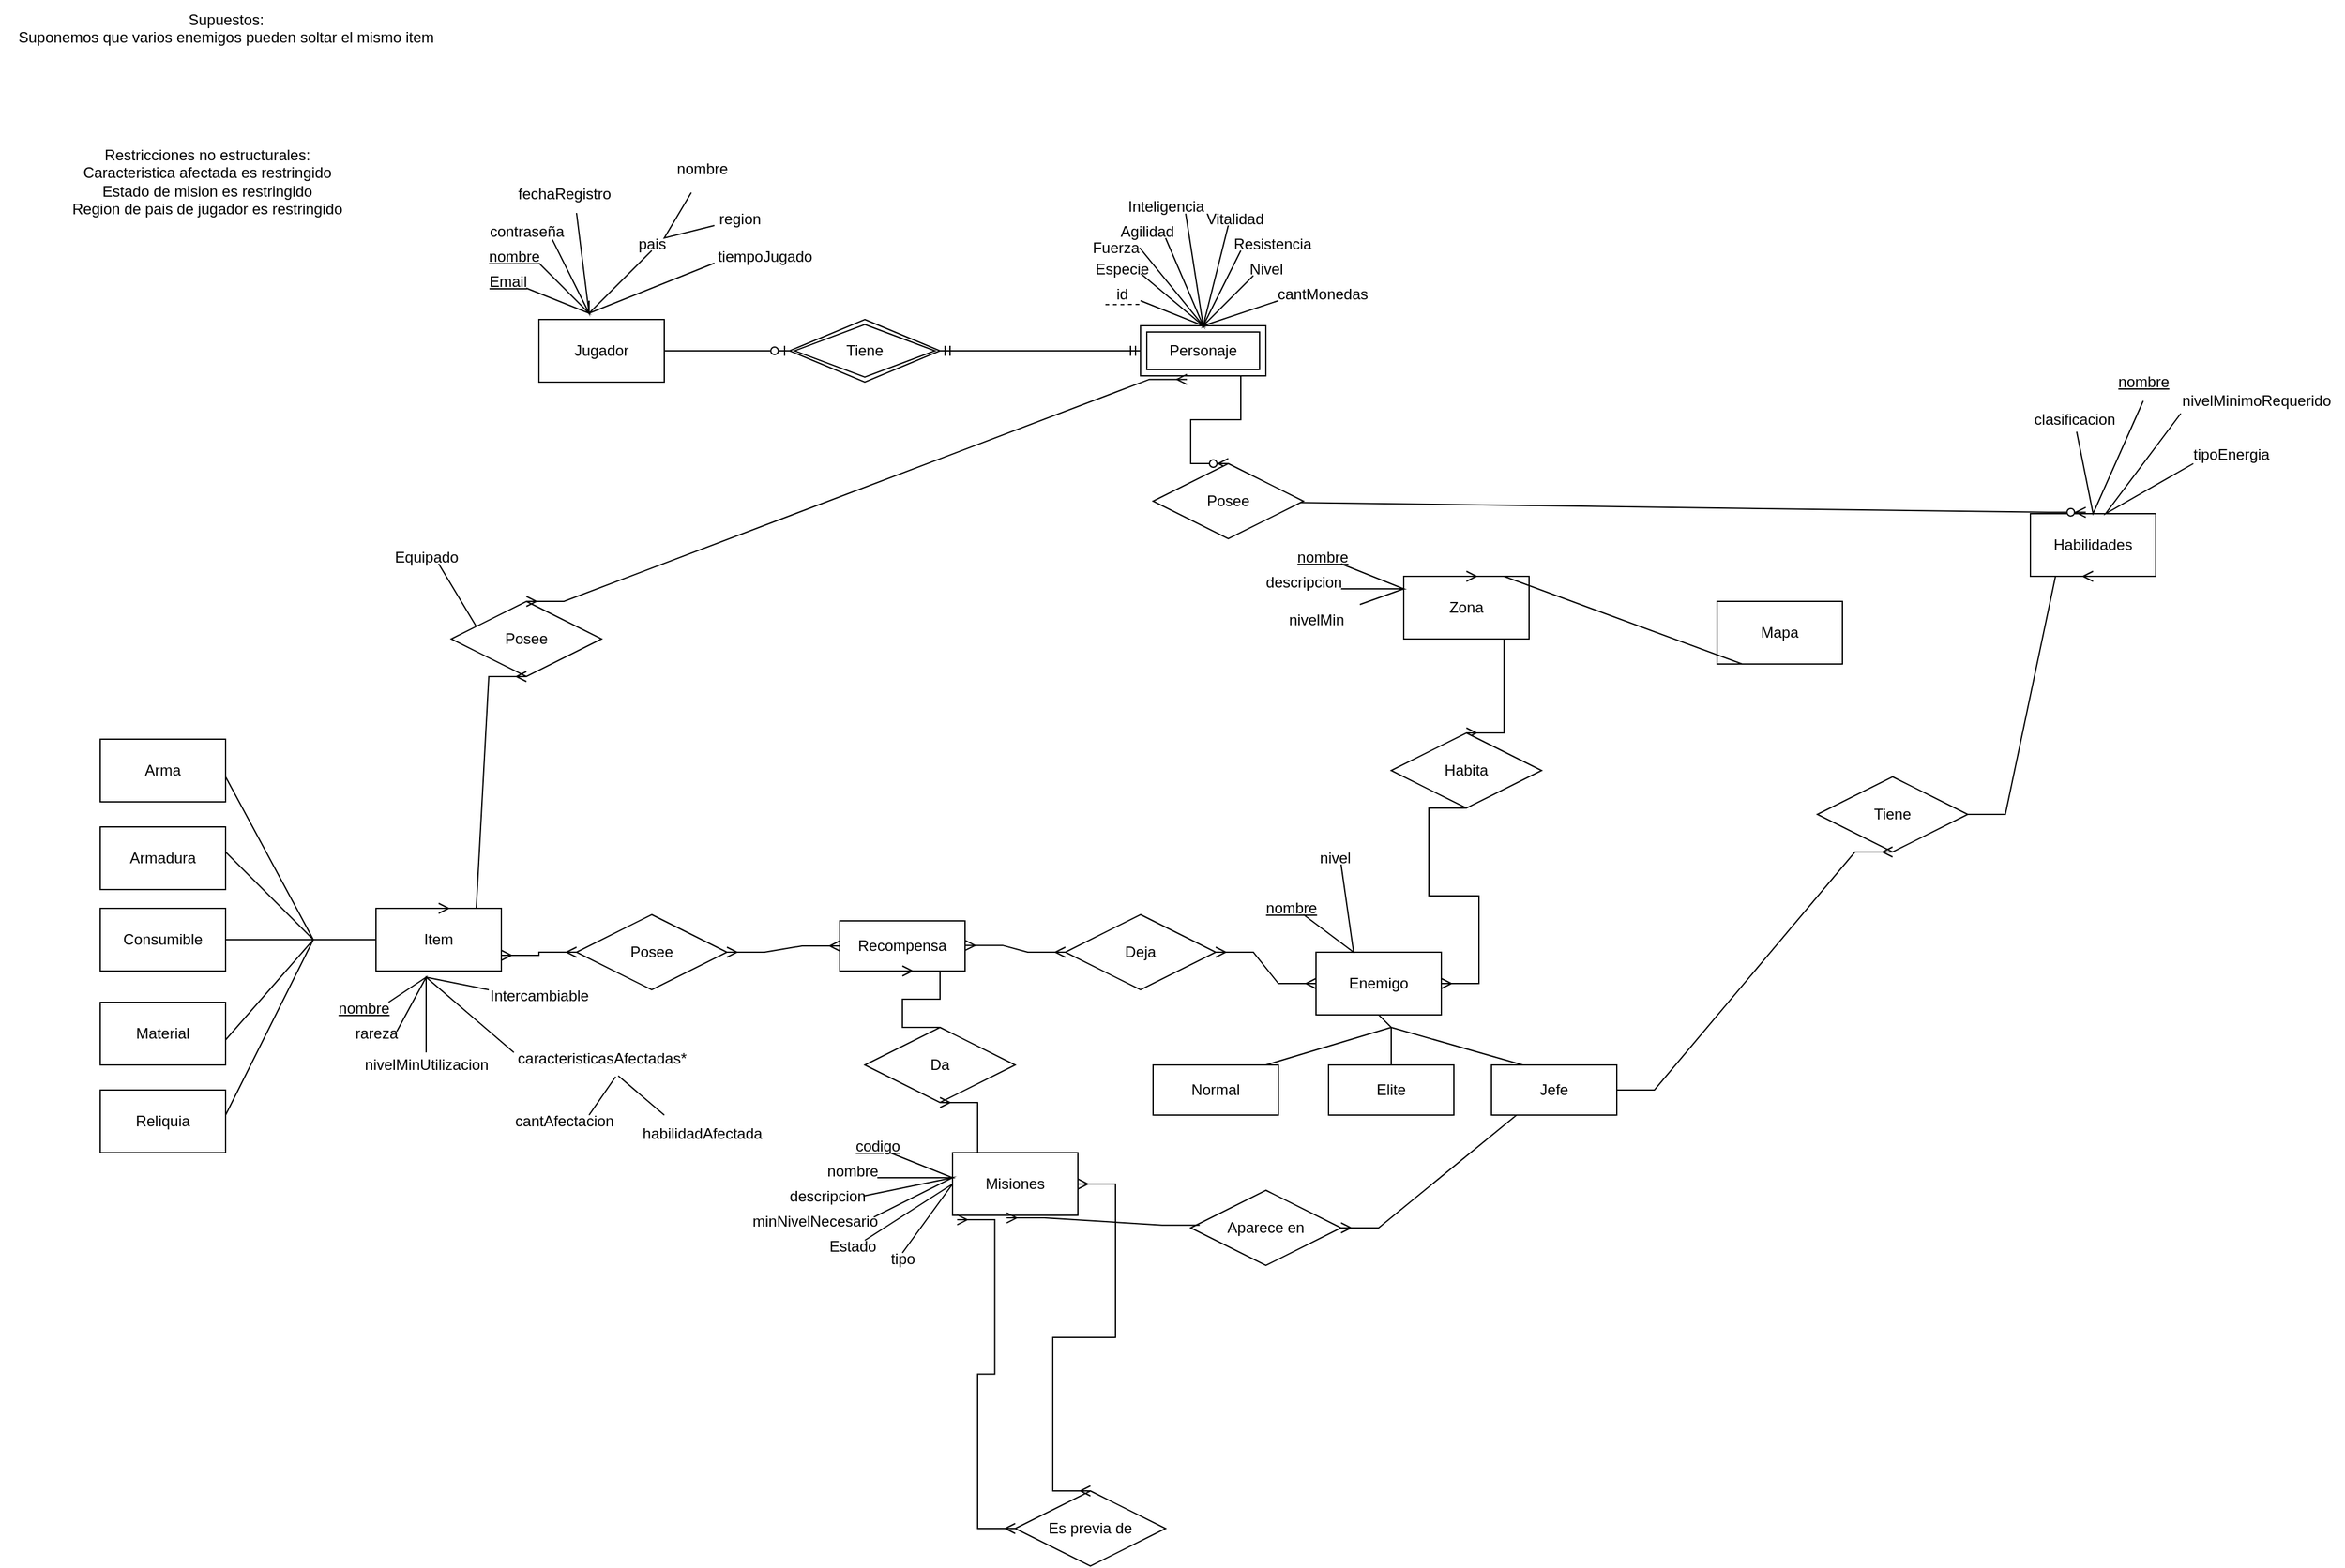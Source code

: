 <mxfile version="27.0.6">
  <diagram id="R2lEEEUBdFMjLlhIrx00" name="Page-1">
    <mxGraphModel dx="1892" dy="562" grid="1" gridSize="10" guides="1" tooltips="1" connect="1" arrows="1" fold="1" page="1" pageScale="1" pageWidth="850" pageHeight="1100" math="0" shadow="0" extFonts="Permanent Marker^https://fonts.googleapis.com/css?family=Permanent+Marker">
      <root>
        <mxCell id="0" />
        <mxCell id="1" parent="0" />
        <mxCell id="2ooHYgxjtdZlGW3W_7cF-103" value="Jugador" style="rounded=0;whiteSpace=wrap;html=1;" parent="1" vertex="1">
          <mxGeometry x="270" y="325" width="100" height="50" as="geometry" />
        </mxCell>
        <mxCell id="2ooHYgxjtdZlGW3W_7cF-105" value="Zona" style="rounded=0;whiteSpace=wrap;html=1;" parent="1" vertex="1">
          <mxGeometry x="960" y="530" width="100" height="50" as="geometry" />
        </mxCell>
        <mxCell id="2ooHYgxjtdZlGW3W_7cF-106" value="Mapa" style="rounded=0;whiteSpace=wrap;html=1;" parent="1" vertex="1">
          <mxGeometry x="1210" y="550" width="100" height="50" as="geometry" />
        </mxCell>
        <mxCell id="2ooHYgxjtdZlGW3W_7cF-107" value="Item" style="rounded=0;whiteSpace=wrap;html=1;" parent="1" vertex="1">
          <mxGeometry x="140" y="795" width="100" height="50" as="geometry" />
        </mxCell>
        <mxCell id="2ooHYgxjtdZlGW3W_7cF-110" value="Personaje" style="shape=ext;margin=3;double=1;whiteSpace=wrap;html=1;align=center;" parent="1" vertex="1">
          <mxGeometry x="750" y="330" width="100" height="40" as="geometry" />
        </mxCell>
        <mxCell id="2ooHYgxjtdZlGW3W_7cF-111" value="Tiene" style="shape=rhombus;double=1;perimeter=rhombusPerimeter;whiteSpace=wrap;html=1;align=center;" parent="1" vertex="1">
          <mxGeometry x="470" y="325" width="120" height="50" as="geometry" />
        </mxCell>
        <mxCell id="2ooHYgxjtdZlGW3W_7cF-115" value="" style="edgeStyle=entityRelationEdgeStyle;fontSize=12;html=1;endArrow=ERzeroToOne;endFill=1;rounded=0;exitX=1;exitY=0.5;exitDx=0;exitDy=0;entryX=0;entryY=0.5;entryDx=0;entryDy=0;" parent="1" source="2ooHYgxjtdZlGW3W_7cF-103" target="2ooHYgxjtdZlGW3W_7cF-111" edge="1">
          <mxGeometry width="100" height="100" relative="1" as="geometry">
            <mxPoint x="460" y="440" as="sourcePoint" />
            <mxPoint x="560" y="340" as="targetPoint" />
          </mxGeometry>
        </mxCell>
        <mxCell id="2ooHYgxjtdZlGW3W_7cF-120" value="" style="edgeStyle=entityRelationEdgeStyle;fontSize=12;html=1;endArrow=ERmandOne;startArrow=ERmandOne;rounded=0;entryX=0;entryY=0.5;entryDx=0;entryDy=0;exitX=1;exitY=0.5;exitDx=0;exitDy=0;" parent="1" source="2ooHYgxjtdZlGW3W_7cF-111" target="2ooHYgxjtdZlGW3W_7cF-110" edge="1">
          <mxGeometry width="100" height="100" relative="1" as="geometry">
            <mxPoint x="530" y="370" as="sourcePoint" />
            <mxPoint x="630" y="270" as="targetPoint" />
          </mxGeometry>
        </mxCell>
        <mxCell id="2ooHYgxjtdZlGW3W_7cF-121" value="Habilidades" style="rounded=0;whiteSpace=wrap;html=1;" parent="1" vertex="1">
          <mxGeometry x="1460" y="480" width="100" height="50" as="geometry" />
        </mxCell>
        <mxCell id="2ooHYgxjtdZlGW3W_7cF-123" value="" style="edgeStyle=entityRelationEdgeStyle;fontSize=12;html=1;endArrow=ERzeroToMany;endFill=1;rounded=0;entryX=0.5;entryY=0;entryDx=0;entryDy=0;exitX=0.5;exitY=1;exitDx=0;exitDy=0;" parent="1" source="2ooHYgxjtdZlGW3W_7cF-110" target="2ooHYgxjtdZlGW3W_7cF-157" edge="1">
          <mxGeometry width="100" height="100" relative="1" as="geometry">
            <mxPoint x="940" y="170" as="sourcePoint" />
            <mxPoint x="860" y="415" as="targetPoint" />
          </mxGeometry>
        </mxCell>
        <mxCell id="2ooHYgxjtdZlGW3W_7cF-124" value="Restricciones no estructurales:&lt;br&gt;&lt;div&gt;Caracteristica afectada es restringido&lt;br&gt;&lt;div&gt;Estado de mision es restringido&lt;/div&gt;&lt;/div&gt;&lt;div&gt;Region de pais de jugador es restringido&lt;/div&gt;" style="text;html=1;align=center;verticalAlign=middle;resizable=0;points=[];autosize=1;strokeColor=none;fillColor=none;" parent="1" vertex="1">
          <mxGeometry x="-115" y="180" width="240" height="70" as="geometry" />
        </mxCell>
        <mxCell id="2ooHYgxjtdZlGW3W_7cF-125" value="Enemigo" style="rounded=0;whiteSpace=wrap;html=1;" parent="1" vertex="1">
          <mxGeometry x="890" y="830" width="100" height="50" as="geometry" />
        </mxCell>
        <mxCell id="2ooHYgxjtdZlGW3W_7cF-127" value="Supuestos:&lt;br&gt;Suponemos que varios enemigos pueden soltar el mismo item&lt;div&gt;&lt;br&gt;&lt;/div&gt;" style="text;html=1;align=center;verticalAlign=middle;resizable=0;points=[];autosize=1;strokeColor=none;fillColor=none;" parent="1" vertex="1">
          <mxGeometry x="-160" y="70" width="360" height="60" as="geometry" />
        </mxCell>
        <mxCell id="2ooHYgxjtdZlGW3W_7cF-128" style="edgeStyle=orthogonalEdgeStyle;rounded=0;orthogonalLoop=1;jettySize=auto;html=1;exitX=0.5;exitY=1;exitDx=0;exitDy=0;" parent="1" source="2ooHYgxjtdZlGW3W_7cF-105" target="2ooHYgxjtdZlGW3W_7cF-105" edge="1">
          <mxGeometry relative="1" as="geometry" />
        </mxCell>
        <mxCell id="2ooHYgxjtdZlGW3W_7cF-129" value="" style="edgeStyle=entityRelationEdgeStyle;fontSize=12;html=1;endArrow=ERmany;rounded=0;exitX=0.5;exitY=1;exitDx=0;exitDy=0;entryX=0.5;entryY=0;entryDx=0;entryDy=0;" parent="1" source="2ooHYgxjtdZlGW3W_7cF-105" target="2ooHYgxjtdZlGW3W_7cF-146" edge="1">
          <mxGeometry width="100" height="100" relative="1" as="geometry">
            <mxPoint x="1270.0" y="620.0" as="sourcePoint" />
            <mxPoint x="1260.0" y="755" as="targetPoint" />
          </mxGeometry>
        </mxCell>
        <mxCell id="2ooHYgxjtdZlGW3W_7cF-130" value="" style="edgeStyle=entityRelationEdgeStyle;fontSize=12;html=1;endArrow=ERmany;rounded=0;entryX=0.5;entryY=0;entryDx=0;entryDy=0;exitX=0.5;exitY=1;exitDx=0;exitDy=0;" parent="1" source="2ooHYgxjtdZlGW3W_7cF-106" target="2ooHYgxjtdZlGW3W_7cF-105" edge="1">
          <mxGeometry width="100" height="100" relative="1" as="geometry">
            <mxPoint x="910" y="600" as="sourcePoint" />
            <mxPoint x="1010" y="500" as="targetPoint" />
          </mxGeometry>
        </mxCell>
        <mxCell id="2ooHYgxjtdZlGW3W_7cF-131" value="" style="endArrow=none;html=1;rounded=0;exitX=0.5;exitY=1;exitDx=0;exitDy=0;" parent="1" source="2ooHYgxjtdZlGW3W_7cF-125" edge="1">
          <mxGeometry relative="1" as="geometry">
            <mxPoint x="880" y="870" as="sourcePoint" />
            <mxPoint x="950" y="890" as="targetPoint" />
          </mxGeometry>
        </mxCell>
        <mxCell id="2ooHYgxjtdZlGW3W_7cF-132" value="" style="endArrow=none;html=1;rounded=0;" parent="1" edge="1">
          <mxGeometry relative="1" as="geometry">
            <mxPoint x="950" y="890" as="sourcePoint" />
            <mxPoint x="850" y="920" as="targetPoint" />
          </mxGeometry>
        </mxCell>
        <mxCell id="2ooHYgxjtdZlGW3W_7cF-133" value="" style="endArrow=none;html=1;rounded=0;" parent="1" edge="1">
          <mxGeometry relative="1" as="geometry">
            <mxPoint x="950" y="890" as="sourcePoint" />
            <mxPoint x="950" y="920" as="targetPoint" />
          </mxGeometry>
        </mxCell>
        <mxCell id="2ooHYgxjtdZlGW3W_7cF-134" value="" style="endArrow=none;html=1;rounded=0;entryX=0.25;entryY=0;entryDx=0;entryDy=0;" parent="1" target="2ooHYgxjtdZlGW3W_7cF-137" edge="1">
          <mxGeometry relative="1" as="geometry">
            <mxPoint x="950" y="890" as="sourcePoint" />
            <mxPoint x="1030" y="920" as="targetPoint" />
          </mxGeometry>
        </mxCell>
        <mxCell id="2ooHYgxjtdZlGW3W_7cF-135" value="Normal" style="whiteSpace=wrap;html=1;align=center;" parent="1" vertex="1">
          <mxGeometry x="760" y="920" width="100" height="40" as="geometry" />
        </mxCell>
        <mxCell id="2ooHYgxjtdZlGW3W_7cF-136" value="Elite" style="whiteSpace=wrap;html=1;align=center;" parent="1" vertex="1">
          <mxGeometry x="900" y="920" width="100" height="40" as="geometry" />
        </mxCell>
        <mxCell id="2ooHYgxjtdZlGW3W_7cF-137" value="Jefe" style="whiteSpace=wrap;html=1;align=center;" parent="1" vertex="1">
          <mxGeometry x="1030" y="920" width="100" height="40" as="geometry" />
        </mxCell>
        <mxCell id="2ooHYgxjtdZlGW3W_7cF-138" value="Misiones" style="rounded=0;whiteSpace=wrap;html=1;" parent="1" vertex="1">
          <mxGeometry x="600" y="990" width="100" height="50" as="geometry" />
        </mxCell>
        <mxCell id="2ooHYgxjtdZlGW3W_7cF-139" value="" style="edgeStyle=entityRelationEdgeStyle;fontSize=12;html=1;endArrow=ERmany;rounded=0;exitX=0.5;exitY=1;exitDx=0;exitDy=0;entryX=1;entryY=0.5;entryDx=0;entryDy=0;" parent="1" source="2ooHYgxjtdZlGW3W_7cF-137" target="2ooHYgxjtdZlGW3W_7cF-144" edge="1">
          <mxGeometry width="100" height="100" relative="1" as="geometry">
            <mxPoint x="1310" y="950" as="sourcePoint" />
            <mxPoint x="1150" y="1070" as="targetPoint" />
          </mxGeometry>
        </mxCell>
        <mxCell id="2ooHYgxjtdZlGW3W_7cF-141" value="" style="edgeStyle=entityRelationEdgeStyle;fontSize=12;html=1;endArrow=ERzeroToMany;endFill=1;rounded=0;entryX=0.442;entryY=-0.022;entryDx=0;entryDy=0;entryPerimeter=0;exitX=0;exitY=0.5;exitDx=0;exitDy=0;" parent="1" source="2ooHYgxjtdZlGW3W_7cF-157" target="2ooHYgxjtdZlGW3W_7cF-121" edge="1">
          <mxGeometry width="100" height="100" relative="1" as="geometry">
            <mxPoint x="650" y="560" as="sourcePoint" />
            <mxPoint x="950" y="465" as="targetPoint" />
          </mxGeometry>
        </mxCell>
        <mxCell id="2ooHYgxjtdZlGW3W_7cF-142" value="Deja" style="shape=rhombus;perimeter=rhombusPerimeter;whiteSpace=wrap;html=1;align=center;" parent="1" vertex="1">
          <mxGeometry x="690" y="800" width="120" height="60" as="geometry" />
        </mxCell>
        <mxCell id="2ooHYgxjtdZlGW3W_7cF-143" value="" style="edgeStyle=entityRelationEdgeStyle;fontSize=12;html=1;endArrow=ERmany;startArrow=ERmany;rounded=0;exitX=1;exitY=0.5;exitDx=0;exitDy=0;entryX=0;entryY=0.5;entryDx=0;entryDy=0;" parent="1" source="2ooHYgxjtdZlGW3W_7cF-142" target="2ooHYgxjtdZlGW3W_7cF-125" edge="1">
          <mxGeometry width="100" height="100" relative="1" as="geometry">
            <mxPoint x="840" y="855" as="sourcePoint" />
            <mxPoint x="900" y="825" as="targetPoint" />
            <Array as="points">
              <mxPoint x="970" y="905" />
              <mxPoint x="940" y="835" />
            </Array>
          </mxGeometry>
        </mxCell>
        <mxCell id="2ooHYgxjtdZlGW3W_7cF-144" value="Aparece en" style="shape=rhombus;perimeter=rhombusPerimeter;whiteSpace=wrap;html=1;align=center;" parent="1" vertex="1">
          <mxGeometry x="790" y="1020" width="120" height="60" as="geometry" />
        </mxCell>
        <mxCell id="2ooHYgxjtdZlGW3W_7cF-145" value="" style="edgeStyle=entityRelationEdgeStyle;fontSize=12;html=1;endArrow=ERmany;rounded=0;exitX=0.06;exitY=0.464;exitDx=0;exitDy=0;entryX=0.432;entryY=1.041;entryDx=0;entryDy=0;exitPerimeter=0;entryPerimeter=0;" parent="1" source="2ooHYgxjtdZlGW3W_7cF-144" target="2ooHYgxjtdZlGW3W_7cF-138" edge="1">
          <mxGeometry width="100" height="100" relative="1" as="geometry">
            <mxPoint x="1080" y="1060" as="sourcePoint" />
            <mxPoint x="640" y="1060" as="targetPoint" />
            <Array as="points">
              <mxPoint x="980" y="1040" />
            </Array>
          </mxGeometry>
        </mxCell>
        <mxCell id="2ooHYgxjtdZlGW3W_7cF-146" value="Habita" style="shape=rhombus;perimeter=rhombusPerimeter;whiteSpace=wrap;html=1;align=center;" parent="1" vertex="1">
          <mxGeometry x="950" y="655" width="120" height="60" as="geometry" />
        </mxCell>
        <mxCell id="2ooHYgxjtdZlGW3W_7cF-147" value="" style="edgeStyle=entityRelationEdgeStyle;fontSize=12;html=1;endArrow=ERmany;rounded=0;exitX=0.5;exitY=1;exitDx=0;exitDy=0;entryX=1;entryY=0.5;entryDx=0;entryDy=0;" parent="1" source="2ooHYgxjtdZlGW3W_7cF-146" target="2ooHYgxjtdZlGW3W_7cF-125" edge="1">
          <mxGeometry width="100" height="100" relative="1" as="geometry">
            <mxPoint x="1030" y="710" as="sourcePoint" />
            <mxPoint x="1040" y="740" as="targetPoint" />
          </mxGeometry>
        </mxCell>
        <mxCell id="2ooHYgxjtdZlGW3W_7cF-148" value="Recompensa" style="whiteSpace=wrap;html=1;align=center;" parent="1" vertex="1">
          <mxGeometry x="510" y="805" width="100" height="40" as="geometry" />
        </mxCell>
        <mxCell id="2ooHYgxjtdZlGW3W_7cF-150" value="" style="edgeStyle=entityRelationEdgeStyle;fontSize=12;html=1;endArrow=ERmany;startArrow=ERmany;rounded=0;exitX=1;exitY=0.5;exitDx=0;exitDy=0;entryX=0;entryY=0.5;entryDx=0;entryDy=0;" parent="1" target="2ooHYgxjtdZlGW3W_7cF-142" edge="1">
          <mxGeometry width="100" height="100" relative="1" as="geometry">
            <mxPoint x="610" y="824.57" as="sourcePoint" />
            <mxPoint x="650" y="824.57" as="targetPoint" />
            <Array as="points">
              <mxPoint x="720" y="904.57" />
              <mxPoint x="690" y="834.57" />
              <mxPoint x="390" y="834.57" />
            </Array>
          </mxGeometry>
        </mxCell>
        <mxCell id="2ooHYgxjtdZlGW3W_7cF-151" value="" style="edgeStyle=entityRelationEdgeStyle;fontSize=12;html=1;endArrow=ERmany;startArrow=ERmany;rounded=0;exitX=1;exitY=0.75;exitDx=0;exitDy=0;entryX=0;entryY=0.5;entryDx=0;entryDy=0;" parent="1" source="2ooHYgxjtdZlGW3W_7cF-107" target="2ooHYgxjtdZlGW3W_7cF-152" edge="1">
          <mxGeometry width="100" height="100" relative="1" as="geometry">
            <mxPoint x="170.0" y="890" as="sourcePoint" />
            <mxPoint x="390" y="895" as="targetPoint" />
            <Array as="points">
              <mxPoint x="440" y="1040" />
              <mxPoint x="410" y="970" />
              <mxPoint x="110" y="970" />
            </Array>
          </mxGeometry>
        </mxCell>
        <mxCell id="2ooHYgxjtdZlGW3W_7cF-152" value="Posee" style="shape=rhombus;perimeter=rhombusPerimeter;whiteSpace=wrap;html=1;align=center;" parent="1" vertex="1">
          <mxGeometry x="300" y="800" width="120" height="60" as="geometry" />
        </mxCell>
        <mxCell id="2ooHYgxjtdZlGW3W_7cF-153" value="" style="edgeStyle=entityRelationEdgeStyle;fontSize=12;html=1;endArrow=ERmany;startArrow=ERmany;rounded=0;exitX=1;exitY=0.5;exitDx=0;exitDy=0;entryX=0;entryY=0.5;entryDx=0;entryDy=0;" parent="1" source="2ooHYgxjtdZlGW3W_7cF-152" target="2ooHYgxjtdZlGW3W_7cF-148" edge="1">
          <mxGeometry width="100" height="100" relative="1" as="geometry">
            <mxPoint x="440" y="843" as="sourcePoint" />
            <mxPoint x="500" y="840" as="targetPoint" />
            <Array as="points">
              <mxPoint x="640" y="1050" />
              <mxPoint x="610" y="980" />
              <mxPoint x="310" y="980" />
            </Array>
          </mxGeometry>
        </mxCell>
        <mxCell id="2ooHYgxjtdZlGW3W_7cF-154" value="Da" style="shape=rhombus;perimeter=rhombusPerimeter;whiteSpace=wrap;html=1;align=center;" parent="1" vertex="1">
          <mxGeometry x="530" y="890" width="120" height="60" as="geometry" />
        </mxCell>
        <mxCell id="2ooHYgxjtdZlGW3W_7cF-155" value="" style="edgeStyle=entityRelationEdgeStyle;fontSize=12;html=1;endArrow=ERmany;rounded=0;exitX=0.5;exitY=0;exitDx=0;exitDy=0;entryX=0.5;entryY=1;entryDx=0;entryDy=0;" parent="1" source="2ooHYgxjtdZlGW3W_7cF-154" target="2ooHYgxjtdZlGW3W_7cF-148" edge="1">
          <mxGeometry width="100" height="100" relative="1" as="geometry">
            <mxPoint x="444" y="976" as="sourcePoint" />
            <mxPoint x="290" y="970" as="targetPoint" />
            <Array as="points">
              <mxPoint x="627" y="968" />
            </Array>
          </mxGeometry>
        </mxCell>
        <mxCell id="2ooHYgxjtdZlGW3W_7cF-156" value="" style="edgeStyle=entityRelationEdgeStyle;fontSize=12;html=1;endArrow=ERmany;rounded=0;exitX=0.5;exitY=0;exitDx=0;exitDy=0;entryX=0.5;entryY=1;entryDx=0;entryDy=0;" parent="1" source="2ooHYgxjtdZlGW3W_7cF-138" target="2ooHYgxjtdZlGW3W_7cF-154" edge="1">
          <mxGeometry width="100" height="100" relative="1" as="geometry">
            <mxPoint x="650" y="905" as="sourcePoint" />
            <mxPoint x="620" y="860" as="targetPoint" />
            <Array as="points">
              <mxPoint x="687" y="983" />
            </Array>
          </mxGeometry>
        </mxCell>
        <mxCell id="2ooHYgxjtdZlGW3W_7cF-157" value="Posee" style="shape=rhombus;perimeter=rhombusPerimeter;whiteSpace=wrap;html=1;align=center;" parent="1" vertex="1">
          <mxGeometry x="760" y="440" width="120" height="60" as="geometry" />
        </mxCell>
        <mxCell id="2ooHYgxjtdZlGW3W_7cF-158" value="Tiene" style="shape=rhombus;perimeter=rhombusPerimeter;whiteSpace=wrap;html=1;align=center;" parent="1" vertex="1">
          <mxGeometry x="1290" y="690" width="120" height="60" as="geometry" />
        </mxCell>
        <mxCell id="2ooHYgxjtdZlGW3W_7cF-160" value="" style="edgeStyle=entityRelationEdgeStyle;fontSize=12;html=1;endArrow=ERmany;rounded=0;exitX=1;exitY=0.5;exitDx=0;exitDy=0;entryX=0.5;entryY=1;entryDx=0;entryDy=0;" parent="1" source="2ooHYgxjtdZlGW3W_7cF-137" target="2ooHYgxjtdZlGW3W_7cF-158" edge="1">
          <mxGeometry width="100" height="100" relative="1" as="geometry">
            <mxPoint x="1000" y="750" as="sourcePoint" />
            <mxPoint x="1100" y="650" as="targetPoint" />
          </mxGeometry>
        </mxCell>
        <mxCell id="2ooHYgxjtdZlGW3W_7cF-161" value="" style="edgeStyle=entityRelationEdgeStyle;fontSize=12;html=1;endArrow=ERmany;rounded=0;exitX=1;exitY=0.5;exitDx=0;exitDy=0;entryX=0.5;entryY=1;entryDx=0;entryDy=0;" parent="1" source="2ooHYgxjtdZlGW3W_7cF-158" target="2ooHYgxjtdZlGW3W_7cF-121" edge="1">
          <mxGeometry width="100" height="100" relative="1" as="geometry">
            <mxPoint x="1340" y="1010" as="sourcePoint" />
            <mxPoint x="1560" y="820" as="targetPoint" />
          </mxGeometry>
        </mxCell>
        <mxCell id="2ooHYgxjtdZlGW3W_7cF-162" value="Posee" style="shape=rhombus;perimeter=rhombusPerimeter;whiteSpace=wrap;html=1;align=center;" parent="1" vertex="1">
          <mxGeometry x="200" y="550" width="120" height="60" as="geometry" />
        </mxCell>
        <mxCell id="2ooHYgxjtdZlGW3W_7cF-163" value="" style="edgeStyle=entityRelationEdgeStyle;fontSize=12;html=1;endArrow=ERmany;startArrow=ERmany;rounded=0;exitX=0.5;exitY=0;exitDx=0;exitDy=0;entryX=0.5;entryY=1;entryDx=0;entryDy=0;" parent="1" source="2ooHYgxjtdZlGW3W_7cF-107" target="2ooHYgxjtdZlGW3W_7cF-162" edge="1">
          <mxGeometry width="100" height="100" relative="1" as="geometry">
            <mxPoint x="480" y="803" as="sourcePoint" />
            <mxPoint x="540" y="800" as="targetPoint" />
            <Array as="points">
              <mxPoint x="680" y="1010" />
              <mxPoint x="650" y="940" />
              <mxPoint x="350" y="940" />
            </Array>
          </mxGeometry>
        </mxCell>
        <mxCell id="2ooHYgxjtdZlGW3W_7cF-164" value="" style="edgeStyle=entityRelationEdgeStyle;fontSize=12;html=1;endArrow=ERmany;startArrow=ERmany;rounded=0;exitX=0.5;exitY=0;exitDx=0;exitDy=0;entryX=0.37;entryY=1.071;entryDx=0;entryDy=0;entryPerimeter=0;" parent="1" source="2ooHYgxjtdZlGW3W_7cF-162" target="2ooHYgxjtdZlGW3W_7cF-110" edge="1">
          <mxGeometry width="100" height="100" relative="1" as="geometry">
            <mxPoint x="350" y="557.5" as="sourcePoint" />
            <mxPoint x="410" y="382.5" as="targetPoint" />
            <Array as="points">
              <mxPoint x="940" y="952.5" />
              <mxPoint x="910" y="882.5" />
              <mxPoint x="610" y="882.5" />
            </Array>
          </mxGeometry>
        </mxCell>
        <mxCell id="2ooHYgxjtdZlGW3W_7cF-165" value="" style="endArrow=none;html=1;rounded=0;entryX=0;entryY=0.5;entryDx=0;entryDy=0;" parent="1" target="2ooHYgxjtdZlGW3W_7cF-107" edge="1">
          <mxGeometry relative="1" as="geometry">
            <mxPoint x="20" y="820" as="sourcePoint" />
            <mxPoint x="230" y="830" as="targetPoint" />
          </mxGeometry>
        </mxCell>
        <mxCell id="2ooHYgxjtdZlGW3W_7cF-166" value="" style="endArrow=none;html=1;rounded=0;" parent="1" edge="1">
          <mxGeometry relative="1" as="geometry">
            <mxPoint x="20" y="900" as="sourcePoint" />
            <mxPoint x="90" y="820" as="targetPoint" />
          </mxGeometry>
        </mxCell>
        <mxCell id="2ooHYgxjtdZlGW3W_7cF-167" value="" style="endArrow=none;html=1;rounded=0;" parent="1" edge="1">
          <mxGeometry relative="1" as="geometry">
            <mxPoint x="20" y="750" as="sourcePoint" />
            <mxPoint x="90" y="820" as="targetPoint" />
          </mxGeometry>
        </mxCell>
        <mxCell id="2ooHYgxjtdZlGW3W_7cF-168" value="" style="endArrow=none;html=1;rounded=0;" parent="1" edge="1">
          <mxGeometry relative="1" as="geometry">
            <mxPoint x="20" y="960" as="sourcePoint" />
            <mxPoint x="90" y="820" as="targetPoint" />
          </mxGeometry>
        </mxCell>
        <mxCell id="2ooHYgxjtdZlGW3W_7cF-169" value="" style="endArrow=none;html=1;rounded=0;" parent="1" edge="1">
          <mxGeometry relative="1" as="geometry">
            <mxPoint x="20" y="690" as="sourcePoint" />
            <mxPoint x="90" y="820" as="targetPoint" />
          </mxGeometry>
        </mxCell>
        <mxCell id="2ooHYgxjtdZlGW3W_7cF-170" value="Arma" style="rounded=0;whiteSpace=wrap;html=1;" parent="1" vertex="1">
          <mxGeometry x="-80" y="660" width="100" height="50" as="geometry" />
        </mxCell>
        <mxCell id="2ooHYgxjtdZlGW3W_7cF-171" value="Armadura" style="rounded=0;whiteSpace=wrap;html=1;" parent="1" vertex="1">
          <mxGeometry x="-80" y="730" width="100" height="50" as="geometry" />
        </mxCell>
        <mxCell id="2ooHYgxjtdZlGW3W_7cF-172" value="Consumible" style="rounded=0;whiteSpace=wrap;html=1;" parent="1" vertex="1">
          <mxGeometry x="-80" y="795" width="100" height="50" as="geometry" />
        </mxCell>
        <mxCell id="2ooHYgxjtdZlGW3W_7cF-173" value="Material" style="rounded=0;whiteSpace=wrap;html=1;" parent="1" vertex="1">
          <mxGeometry x="-80" y="870" width="100" height="50" as="geometry" />
        </mxCell>
        <mxCell id="2ooHYgxjtdZlGW3W_7cF-174" value="Reliquia" style="rounded=0;whiteSpace=wrap;html=1;" parent="1" vertex="1">
          <mxGeometry x="-80" y="940" width="100" height="50" as="geometry" />
        </mxCell>
        <mxCell id="t3aydmMXnxbB5Xs3FQ0S-1" value="" style="endArrow=none;html=1;rounded=0;entryX=1;entryY=0;entryDx=0;entryDy=0;entryPerimeter=0;" parent="1" target="t3aydmMXnxbB5Xs3FQ0S-2" edge="1">
          <mxGeometry width="50" height="50" relative="1" as="geometry">
            <mxPoint x="260" y="300" as="sourcePoint" />
            <mxPoint x="320" y="260" as="targetPoint" />
            <Array as="points">
              <mxPoint x="310" y="320" />
            </Array>
          </mxGeometry>
        </mxCell>
        <mxCell id="t3aydmMXnxbB5Xs3FQ0S-2" value="&lt;u&gt;Email&lt;/u&gt;" style="text;html=1;align=center;verticalAlign=middle;resizable=0;points=[];autosize=1;strokeColor=none;fillColor=none;" parent="1" vertex="1">
          <mxGeometry x="220" y="280" width="50" height="30" as="geometry" />
        </mxCell>
        <mxCell id="t3aydmMXnxbB5Xs3FQ0S-3" value="&lt;u&gt;nombre&lt;/u&gt;" style="text;html=1;align=center;verticalAlign=middle;resizable=0;points=[];autosize=1;strokeColor=none;fillColor=none;" parent="1" vertex="1">
          <mxGeometry x="220" y="260" width="60" height="30" as="geometry" />
        </mxCell>
        <mxCell id="t3aydmMXnxbB5Xs3FQ0S-4" value="contraseña" style="text;html=1;align=center;verticalAlign=middle;resizable=0;points=[];autosize=1;strokeColor=none;fillColor=none;" parent="1" vertex="1">
          <mxGeometry x="220" y="240" width="80" height="30" as="geometry" />
        </mxCell>
        <mxCell id="t3aydmMXnxbB5Xs3FQ0S-5" value="" style="endArrow=none;html=1;rounded=0;entryX=1.011;entryY=0.039;entryDx=0;entryDy=0;entryPerimeter=0;" parent="1" target="t3aydmMXnxbB5Xs3FQ0S-3" edge="1">
          <mxGeometry width="50" height="50" relative="1" as="geometry">
            <mxPoint x="300" y="240" as="sourcePoint" />
            <mxPoint x="510" y="340" as="targetPoint" />
            <Array as="points">
              <mxPoint x="310" y="320" />
            </Array>
          </mxGeometry>
        </mxCell>
        <mxCell id="t3aydmMXnxbB5Xs3FQ0S-6" value="fechaRegistro" style="text;html=1;align=center;verticalAlign=middle;resizable=0;points=[];autosize=1;strokeColor=none;fillColor=none;" parent="1" vertex="1">
          <mxGeometry x="240" y="210" width="100" height="30" as="geometry" />
        </mxCell>
        <mxCell id="t3aydmMXnxbB5Xs3FQ0S-9" value="" style="endArrow=none;html=1;rounded=0;entryX=1.011;entryY=-0.05;entryDx=0;entryDy=0;entryPerimeter=0;" parent="1" target="t3aydmMXnxbB5Xs3FQ0S-10" edge="1">
          <mxGeometry width="50" height="50" relative="1" as="geometry">
            <mxPoint x="750" y="310" as="sourcePoint" />
            <mxPoint x="820" y="300" as="targetPoint" />
            <Array as="points">
              <mxPoint x="800" y="330" />
            </Array>
          </mxGeometry>
        </mxCell>
        <mxCell id="t3aydmMXnxbB5Xs3FQ0S-10" value="id" style="text;html=1;align=center;verticalAlign=middle;resizable=0;points=[];autosize=1;strokeColor=none;fillColor=none;" parent="1" vertex="1">
          <mxGeometry x="720" y="290" width="30" height="30" as="geometry" />
        </mxCell>
        <mxCell id="t3aydmMXnxbB5Xs3FQ0S-11" value="Especie" style="text;html=1;align=center;verticalAlign=middle;resizable=0;points=[];autosize=1;strokeColor=none;fillColor=none;" parent="1" vertex="1">
          <mxGeometry x="700" y="270" width="70" height="30" as="geometry" />
        </mxCell>
        <mxCell id="t3aydmMXnxbB5Xs3FQ0S-12" value="" style="endArrow=none;html=1;rounded=0;exitX=0.705;exitY=-0.072;exitDx=0;exitDy=0;exitPerimeter=0;" parent="1" source="t3aydmMXnxbB5Xs3FQ0S-11" edge="1">
          <mxGeometry width="50" height="50" relative="1" as="geometry">
            <mxPoint x="760" y="260" as="sourcePoint" />
            <mxPoint x="770" y="260" as="targetPoint" />
            <Array as="points">
              <mxPoint x="800" y="330" />
            </Array>
          </mxGeometry>
        </mxCell>
        <mxCell id="t3aydmMXnxbB5Xs3FQ0S-13" value="Fuerza&lt;div&gt;&lt;br&gt;&lt;/div&gt;" style="text;html=1;align=center;verticalAlign=middle;resizable=0;points=[];autosize=1;strokeColor=none;fillColor=none;" parent="1" vertex="1">
          <mxGeometry x="700" y="255" width="60" height="40" as="geometry" />
        </mxCell>
        <mxCell id="t3aydmMXnxbB5Xs3FQ0S-14" value="Agilidad" style="text;html=1;align=center;verticalAlign=middle;resizable=0;points=[];autosize=1;strokeColor=none;fillColor=none;" parent="1" vertex="1">
          <mxGeometry x="720" y="240" width="70" height="30" as="geometry" />
        </mxCell>
        <mxCell id="t3aydmMXnxbB5Xs3FQ0S-15" value="" style="endArrow=none;html=1;rounded=0;entryX=0.943;entryY=0.017;entryDx=0;entryDy=0;entryPerimeter=0;" parent="1" target="t3aydmMXnxbB5Xs3FQ0S-14" edge="1">
          <mxGeometry width="50" height="50" relative="1" as="geometry">
            <mxPoint x="820" y="250" as="sourcePoint" />
            <mxPoint x="910" y="380" as="targetPoint" />
            <Array as="points">
              <mxPoint x="800" y="330" />
            </Array>
          </mxGeometry>
        </mxCell>
        <mxCell id="t3aydmMXnxbB5Xs3FQ0S-16" value="Inteligencia" style="text;html=1;align=center;verticalAlign=middle;resizable=0;points=[];autosize=1;strokeColor=none;fillColor=none;" parent="1" vertex="1">
          <mxGeometry x="730" y="220" width="80" height="30" as="geometry" />
        </mxCell>
        <mxCell id="t3aydmMXnxbB5Xs3FQ0S-17" value="Vitalidad" style="text;html=1;align=center;verticalAlign=middle;resizable=0;points=[];autosize=1;strokeColor=none;fillColor=none;" parent="1" vertex="1">
          <mxGeometry x="790" y="230" width="70" height="30" as="geometry" />
        </mxCell>
        <mxCell id="t3aydmMXnxbB5Xs3FQ0S-18" value="Resistencia" style="text;html=1;align=center;verticalAlign=middle;resizable=0;points=[];autosize=1;strokeColor=none;fillColor=none;" parent="1" vertex="1">
          <mxGeometry x="810" y="250" width="90" height="30" as="geometry" />
        </mxCell>
        <mxCell id="t3aydmMXnxbB5Xs3FQ0S-19" value="" style="endArrow=none;html=1;rounded=0;" parent="1" edge="1">
          <mxGeometry width="50" height="50" relative="1" as="geometry">
            <mxPoint x="840" y="290" as="sourcePoint" />
            <mxPoint x="830" y="270" as="targetPoint" />
            <Array as="points">
              <mxPoint x="800" y="330" />
            </Array>
          </mxGeometry>
        </mxCell>
        <mxCell id="t3aydmMXnxbB5Xs3FQ0S-20" value="Nivel" style="text;html=1;align=center;verticalAlign=middle;resizable=0;points=[];autosize=1;strokeColor=none;fillColor=none;" parent="1" vertex="1">
          <mxGeometry x="825" y="270" width="50" height="30" as="geometry" />
        </mxCell>
        <mxCell id="t3aydmMXnxbB5Xs3FQ0S-22" value="tiempoJugado" style="text;html=1;align=center;verticalAlign=middle;resizable=0;points=[];autosize=1;strokeColor=none;fillColor=none;" parent="1" vertex="1">
          <mxGeometry x="400" y="260" width="100" height="30" as="geometry" />
        </mxCell>
        <mxCell id="t3aydmMXnxbB5Xs3FQ0S-25" value="clasificacion" style="text;html=1;align=center;verticalAlign=middle;resizable=0;points=[];autosize=1;strokeColor=none;fillColor=none;" parent="1" vertex="1">
          <mxGeometry x="1450" y="390" width="90" height="30" as="geometry" />
        </mxCell>
        <mxCell id="t3aydmMXnxbB5Xs3FQ0S-26" value="" style="endArrow=none;html=1;rounded=0;exitX=0.923;exitY=0.154;exitDx=0;exitDy=0;exitPerimeter=0;" parent="1" edge="1">
          <mxGeometry width="50" height="50" relative="1" as="geometry">
            <mxPoint x="1496.92" y="414.62" as="sourcePoint" />
            <mxPoint x="1550" y="390" as="targetPoint" />
            <Array as="points">
              <mxPoint x="1510" y="480" />
            </Array>
          </mxGeometry>
        </mxCell>
        <mxCell id="t3aydmMXnxbB5Xs3FQ0S-27" value="&lt;u&gt;nombre&lt;/u&gt;" style="text;html=1;align=center;verticalAlign=middle;resizable=0;points=[];autosize=1;strokeColor=none;fillColor=none;" parent="1" vertex="1">
          <mxGeometry x="1520" y="360" width="60" height="30" as="geometry" />
        </mxCell>
        <mxCell id="t3aydmMXnxbB5Xs3FQ0S-28" value="" style="endArrow=none;html=1;rounded=0;" parent="1" edge="1">
          <mxGeometry width="50" height="50" relative="1" as="geometry">
            <mxPoint x="1590" y="440" as="sourcePoint" />
            <mxPoint x="1580" y="400" as="targetPoint" />
            <Array as="points">
              <mxPoint x="1520" y="480" />
            </Array>
          </mxGeometry>
        </mxCell>
        <mxCell id="t3aydmMXnxbB5Xs3FQ0S-29" value="nivelMinimoRequerido" style="text;html=1;align=center;verticalAlign=middle;resizable=0;points=[];autosize=1;strokeColor=none;fillColor=none;" parent="1" vertex="1">
          <mxGeometry x="1570" y="375" width="140" height="30" as="geometry" />
        </mxCell>
        <mxCell id="t3aydmMXnxbB5Xs3FQ0S-30" value="tipoEnergia" style="text;html=1;align=center;verticalAlign=middle;resizable=0;points=[];autosize=1;strokeColor=none;fillColor=none;" parent="1" vertex="1">
          <mxGeometry x="1580" y="418" width="80" height="30" as="geometry" />
        </mxCell>
        <mxCell id="t3aydmMXnxbB5Xs3FQ0S-31" value="" style="endArrow=none;html=1;rounded=0;" parent="1" edge="1">
          <mxGeometry width="50" height="50" relative="1" as="geometry">
            <mxPoint x="880" y="800" as="sourcePoint" />
            <mxPoint x="910" y="760" as="targetPoint" />
            <Array as="points">
              <mxPoint x="920" y="830" />
            </Array>
          </mxGeometry>
        </mxCell>
        <mxCell id="t3aydmMXnxbB5Xs3FQ0S-32" value="&lt;u&gt;nombre&lt;/u&gt;" style="text;html=1;align=center;verticalAlign=middle;resizable=0;points=[];autosize=1;strokeColor=none;fillColor=none;" parent="1" vertex="1">
          <mxGeometry x="840" y="780" width="60" height="30" as="geometry" />
        </mxCell>
        <mxCell id="t3aydmMXnxbB5Xs3FQ0S-33" value="nivel" style="text;html=1;align=center;verticalAlign=middle;resizable=0;points=[];autosize=1;strokeColor=none;fillColor=none;" parent="1" vertex="1">
          <mxGeometry x="880" y="740" width="50" height="30" as="geometry" />
        </mxCell>
        <mxCell id="t3aydmMXnxbB5Xs3FQ0S-34" value="&lt;u&gt;codigo&lt;/u&gt;" style="text;html=1;align=center;verticalAlign=middle;resizable=0;points=[];autosize=1;strokeColor=none;fillColor=none;" parent="1" vertex="1">
          <mxGeometry x="510" y="970" width="60" height="30" as="geometry" />
        </mxCell>
        <mxCell id="t3aydmMXnxbB5Xs3FQ0S-35" value="" style="endArrow=none;html=1;rounded=0;" parent="1" edge="1">
          <mxGeometry width="50" height="50" relative="1" as="geometry">
            <mxPoint x="540" y="1010" as="sourcePoint" />
            <mxPoint x="550" y="990" as="targetPoint" />
            <Array as="points">
              <mxPoint x="600" y="1010" />
            </Array>
          </mxGeometry>
        </mxCell>
        <mxCell id="t3aydmMXnxbB5Xs3FQ0S-36" value="nombre" style="text;html=1;align=center;verticalAlign=middle;resizable=0;points=[];autosize=1;strokeColor=none;fillColor=none;" parent="1" vertex="1">
          <mxGeometry x="490" y="990" width="60" height="30" as="geometry" />
        </mxCell>
        <mxCell id="t3aydmMXnxbB5Xs3FQ0S-37" value="descripcion" style="text;html=1;align=center;verticalAlign=middle;resizable=0;points=[];autosize=1;strokeColor=none;fillColor=none;" parent="1" vertex="1">
          <mxGeometry x="460" y="1010" width="80" height="30" as="geometry" />
        </mxCell>
        <mxCell id="t3aydmMXnxbB5Xs3FQ0S-38" value="minNivelNecesario" style="text;html=1;align=center;verticalAlign=middle;resizable=0;points=[];autosize=1;strokeColor=none;fillColor=none;" parent="1" vertex="1">
          <mxGeometry x="430" y="1030" width="120" height="30" as="geometry" />
        </mxCell>
        <mxCell id="t3aydmMXnxbB5Xs3FQ0S-39" value="" style="endArrow=none;html=1;rounded=0;exitX=0.646;exitY=1.154;exitDx=0;exitDy=0;exitPerimeter=0;entryX=0.965;entryY=1.049;entryDx=0;entryDy=0;entryPerimeter=0;" parent="1" source="t3aydmMXnxbB5Xs3FQ0S-36" target="t3aydmMXnxbB5Xs3FQ0S-37" edge="1">
          <mxGeometry width="50" height="50" relative="1" as="geometry">
            <mxPoint x="680" y="1070" as="sourcePoint" />
            <mxPoint x="730" y="1020" as="targetPoint" />
            <Array as="points">
              <mxPoint x="600" y="1010" />
            </Array>
          </mxGeometry>
        </mxCell>
        <mxCell id="t3aydmMXnxbB5Xs3FQ0S-41" value="Estado" style="text;html=1;align=center;verticalAlign=middle;resizable=0;points=[];autosize=1;strokeColor=none;fillColor=none;" parent="1" vertex="1">
          <mxGeometry x="490" y="1050" width="60" height="30" as="geometry" />
        </mxCell>
        <mxCell id="t3aydmMXnxbB5Xs3FQ0S-42" value="" style="endArrow=none;html=1;rounded=0;entryX=0;entryY=0.5;entryDx=0;entryDy=0;" parent="1" target="2ooHYgxjtdZlGW3W_7cF-138" edge="1">
          <mxGeometry width="50" height="50" relative="1" as="geometry">
            <mxPoint x="530" y="1060" as="sourcePoint" />
            <mxPoint x="580" y="1010" as="targetPoint" />
          </mxGeometry>
        </mxCell>
        <mxCell id="t3aydmMXnxbB5Xs3FQ0S-43" value="&lt;u&gt;nombre&lt;/u&gt;" style="text;html=1;align=center;verticalAlign=middle;resizable=0;points=[];autosize=1;strokeColor=none;fillColor=none;" parent="1" vertex="1">
          <mxGeometry x="100" y="860" width="60" height="30" as="geometry" />
        </mxCell>
        <mxCell id="t3aydmMXnxbB5Xs3FQ0S-44" value="" style="endArrow=none;html=1;rounded=0;entryX=0.943;entryY=1.109;entryDx=0;entryDy=0;entryPerimeter=0;" parent="1" target="t3aydmMXnxbB5Xs3FQ0S-43" edge="1">
          <mxGeometry width="50" height="50" relative="1" as="geometry">
            <mxPoint x="150" y="870" as="sourcePoint" />
            <mxPoint x="180" y="870" as="targetPoint" />
            <Array as="points">
              <mxPoint x="180" y="850" />
            </Array>
          </mxGeometry>
        </mxCell>
        <mxCell id="t3aydmMXnxbB5Xs3FQ0S-45" value="rareza" style="text;html=1;align=center;verticalAlign=middle;resizable=0;points=[];autosize=1;strokeColor=none;fillColor=none;" parent="1" vertex="1">
          <mxGeometry x="110" y="880" width="60" height="30" as="geometry" />
        </mxCell>
        <mxCell id="t3aydmMXnxbB5Xs3FQ0S-46" value="nivelMinUtilizacion" style="text;html=1;align=center;verticalAlign=middle;resizable=0;points=[];autosize=1;strokeColor=none;fillColor=none;" parent="1" vertex="1">
          <mxGeometry x="120" y="905" width="120" height="30" as="geometry" />
        </mxCell>
        <mxCell id="t3aydmMXnxbB5Xs3FQ0S-47" value="" style="endArrow=none;html=1;rounded=0;exitX=1.167;exitY=1;exitDx=0;exitDy=0;exitPerimeter=0;" parent="1" source="t3aydmMXnxbB5Xs3FQ0S-45" edge="1">
          <mxGeometry width="50" height="50" relative="1" as="geometry">
            <mxPoint x="180" y="890" as="sourcePoint" />
            <mxPoint x="250" y="910" as="targetPoint" />
            <Array as="points">
              <mxPoint x="180" y="850" />
            </Array>
          </mxGeometry>
        </mxCell>
        <mxCell id="t3aydmMXnxbB5Xs3FQ0S-48" value="caracteristicasAfectadas*" style="text;html=1;align=center;verticalAlign=middle;resizable=0;points=[];autosize=1;strokeColor=none;fillColor=none;" parent="1" vertex="1">
          <mxGeometry x="240" y="900" width="160" height="30" as="geometry" />
        </mxCell>
        <mxCell id="t3aydmMXnxbB5Xs3FQ0S-49" value="Intercambiable" style="text;html=1;align=center;verticalAlign=middle;resizable=0;points=[];autosize=1;strokeColor=none;fillColor=none;" parent="1" vertex="1">
          <mxGeometry x="220" y="850" width="100" height="30" as="geometry" />
        </mxCell>
        <mxCell id="t3aydmMXnxbB5Xs3FQ0S-50" value="" style="endArrow=none;html=1;rounded=0;" parent="1" edge="1">
          <mxGeometry width="50" height="50" relative="1" as="geometry">
            <mxPoint x="230" y="860" as="sourcePoint" />
            <mxPoint x="180" y="850" as="targetPoint" />
          </mxGeometry>
        </mxCell>
        <mxCell id="t3aydmMXnxbB5Xs3FQ0S-51" value="&lt;u&gt;nombre&lt;/u&gt;" style="text;html=1;align=center;verticalAlign=middle;resizable=0;points=[];autosize=1;strokeColor=none;fillColor=none;" parent="1" vertex="1">
          <mxGeometry x="865" y="500" width="60" height="30" as="geometry" />
        </mxCell>
        <mxCell id="t3aydmMXnxbB5Xs3FQ0S-52" value="" style="endArrow=none;html=1;rounded=0;" parent="1" edge="1">
          <mxGeometry width="50" height="50" relative="1" as="geometry">
            <mxPoint x="910" y="520" as="sourcePoint" />
            <mxPoint x="910" y="540" as="targetPoint" />
            <Array as="points">
              <mxPoint x="960" y="540" />
            </Array>
          </mxGeometry>
        </mxCell>
        <mxCell id="t3aydmMXnxbB5Xs3FQ0S-53" value="descripcion" style="text;html=1;align=center;verticalAlign=middle;resizable=0;points=[];autosize=1;strokeColor=none;fillColor=none;" parent="1" vertex="1">
          <mxGeometry x="840" y="520" width="80" height="30" as="geometry" />
        </mxCell>
        <mxCell id="t3aydmMXnxbB5Xs3FQ0S-55" value="nivelMin" style="text;html=1;align=center;verticalAlign=middle;resizable=0;points=[];autosize=1;strokeColor=none;fillColor=none;" parent="1" vertex="1">
          <mxGeometry x="855" y="550" width="70" height="30" as="geometry" />
        </mxCell>
        <mxCell id="t3aydmMXnxbB5Xs3FQ0S-56" value="" style="endArrow=none;html=1;rounded=0;" parent="1" edge="1">
          <mxGeometry width="50" height="50" relative="1" as="geometry">
            <mxPoint x="220" y="570" as="sourcePoint" />
            <mxPoint x="190" y="520" as="targetPoint" />
          </mxGeometry>
        </mxCell>
        <mxCell id="t3aydmMXnxbB5Xs3FQ0S-57" value="Equipado" style="text;html=1;align=center;verticalAlign=middle;resizable=0;points=[];autosize=1;strokeColor=none;fillColor=none;" parent="1" vertex="1">
          <mxGeometry x="145" y="500" width="70" height="30" as="geometry" />
        </mxCell>
        <mxCell id="t3aydmMXnxbB5Xs3FQ0S-58" value="" style="endArrow=none;html=1;rounded=0;" parent="1" source="t3aydmMXnxbB5Xs3FQ0S-55" edge="1">
          <mxGeometry width="50" height="50" relative="1" as="geometry">
            <mxPoint x="910" y="590" as="sourcePoint" />
            <mxPoint x="960" y="540" as="targetPoint" />
          </mxGeometry>
        </mxCell>
        <mxCell id="gqpNheRDxJeJe2JomvPm-1" value="Es previa de" style="shape=rhombus;perimeter=rhombusPerimeter;whiteSpace=wrap;html=1;align=center;" parent="1" vertex="1">
          <mxGeometry x="650" y="1260" width="120" height="60" as="geometry" />
        </mxCell>
        <mxCell id="gqpNheRDxJeJe2JomvPm-2" value="" style="edgeStyle=entityRelationEdgeStyle;fontSize=12;html=1;endArrow=ERmany;startArrow=ERmany;rounded=0;exitX=0.037;exitY=1.071;exitDx=0;exitDy=0;entryX=0;entryY=0.5;entryDx=0;entryDy=0;exitPerimeter=0;" parent="1" source="2ooHYgxjtdZlGW3W_7cF-138" target="gqpNheRDxJeJe2JomvPm-1" edge="1">
          <mxGeometry width="100" height="100" relative="1" as="geometry">
            <mxPoint x="489.4" y="1257.45" as="sourcePoint" />
            <mxPoint x="550.0" y="1140.0" as="targetPoint" />
            <Array as="points">
              <mxPoint x="479.4" y="1237.45" />
              <mxPoint x="469.4" y="1207.45" />
              <mxPoint x="540" y="1190" />
              <mxPoint x="479.4" y="1207.45" />
              <mxPoint x="519.4" y="1277.45" />
            </Array>
          </mxGeometry>
        </mxCell>
        <mxCell id="gqpNheRDxJeJe2JomvPm-4" value="" style="edgeStyle=entityRelationEdgeStyle;fontSize=12;html=1;endArrow=ERmany;startArrow=ERmany;rounded=0;exitX=1;exitY=0.5;exitDx=0;exitDy=0;entryX=0.5;entryY=0;entryDx=0;entryDy=0;" parent="1" source="2ooHYgxjtdZlGW3W_7cF-138" target="gqpNheRDxJeJe2JomvPm-1" edge="1">
          <mxGeometry width="100" height="100" relative="1" as="geometry">
            <mxPoint x="760" y="1045" as="sourcePoint" />
            <mxPoint x="830" y="1320" as="targetPoint" />
            <Array as="points">
              <mxPoint x="719.4" y="1263.45" />
              <mxPoint x="840" y="1170" />
              <mxPoint x="770" y="1290" />
              <mxPoint x="830" y="1270" />
              <mxPoint x="709.4" y="1233.45" />
              <mxPoint x="780" y="1216" />
              <mxPoint x="719.4" y="1233.45" />
              <mxPoint x="759.4" y="1303.45" />
            </Array>
          </mxGeometry>
        </mxCell>
        <mxCell id="IcNyaMF_s4mxoRkPyXbu-3" value="nombre" style="text;html=1;align=center;verticalAlign=middle;resizable=0;points=[];autosize=1;strokeColor=none;fillColor=none;" parent="1" vertex="1">
          <mxGeometry x="370" y="190" width="60" height="30" as="geometry" />
        </mxCell>
        <mxCell id="IcNyaMF_s4mxoRkPyXbu-4" value="region" style="text;html=1;align=center;verticalAlign=middle;resizable=0;points=[];autosize=1;strokeColor=none;fillColor=none;" parent="1" vertex="1">
          <mxGeometry x="400" y="230" width="60" height="30" as="geometry" />
        </mxCell>
        <mxCell id="IcNyaMF_s4mxoRkPyXbu-14" value="" style="endArrow=none;dashed=1;html=1;rounded=0;exitX=0.067;exitY=0.772;exitDx=0;exitDy=0;exitPerimeter=0;" parent="1" source="t3aydmMXnxbB5Xs3FQ0S-10" edge="1">
          <mxGeometry width="50" height="50" relative="1" as="geometry">
            <mxPoint x="730" y="310" as="sourcePoint" />
            <mxPoint x="750" y="313" as="targetPoint" />
          </mxGeometry>
        </mxCell>
        <mxCell id="IcNyaMF_s4mxoRkPyXbu-15" value="" style="endArrow=none;html=1;rounded=0;" parent="1" edge="1">
          <mxGeometry width="50" height="50" relative="1" as="geometry">
            <mxPoint x="310" y="320" as="sourcePoint" />
            <mxPoint x="360" y="270" as="targetPoint" />
          </mxGeometry>
        </mxCell>
        <mxCell id="IcNyaMF_s4mxoRkPyXbu-16" value="pais" style="text;html=1;align=center;verticalAlign=middle;resizable=0;points=[];autosize=1;strokeColor=none;fillColor=none;" parent="1" vertex="1">
          <mxGeometry x="335" y="250" width="50" height="30" as="geometry" />
        </mxCell>
        <mxCell id="IcNyaMF_s4mxoRkPyXbu-17" value="" style="endArrow=none;html=1;rounded=0;entryX=0.359;entryY=1.126;entryDx=0;entryDy=0;entryPerimeter=0;" parent="1" target="IcNyaMF_s4mxoRkPyXbu-3" edge="1">
          <mxGeometry width="50" height="50" relative="1" as="geometry">
            <mxPoint x="410" y="250" as="sourcePoint" />
            <mxPoint x="530" y="340" as="targetPoint" />
            <Array as="points">
              <mxPoint x="370" y="260" />
            </Array>
          </mxGeometry>
        </mxCell>
        <mxCell id="IcNyaMF_s4mxoRkPyXbu-20" value="" style="endArrow=none;html=1;rounded=0;" parent="1" edge="1">
          <mxGeometry width="50" height="50" relative="1" as="geometry">
            <mxPoint x="410" y="280" as="sourcePoint" />
            <mxPoint x="310" y="310" as="targetPoint" />
            <Array as="points">
              <mxPoint x="310" y="320" />
            </Array>
          </mxGeometry>
        </mxCell>
        <mxCell id="IcNyaMF_s4mxoRkPyXbu-21" value="cantMonedas" style="text;html=1;align=center;verticalAlign=middle;resizable=0;points=[];autosize=1;strokeColor=none;fillColor=none;" parent="1" vertex="1">
          <mxGeometry x="845" y="290" width="100" height="30" as="geometry" />
        </mxCell>
        <mxCell id="IfcpjWmF7qxeFF25ZgkF-2" value="" style="endArrow=none;html=1;rounded=0;exitX=0.5;exitY=0;exitDx=0;exitDy=0;" parent="1" source="2ooHYgxjtdZlGW3W_7cF-110" edge="1">
          <mxGeometry relative="1" as="geometry">
            <mxPoint x="875" y="304.66" as="sourcePoint" />
            <mxPoint x="860" y="310" as="targetPoint" />
          </mxGeometry>
        </mxCell>
        <mxCell id="IfcpjWmF7qxeFF25ZgkF-3" value="" style="endArrow=none;html=1;rounded=0;exitX=0.583;exitY=0.956;exitDx=0;exitDy=0;exitPerimeter=0;" parent="1" source="t3aydmMXnxbB5Xs3FQ0S-48" edge="1">
          <mxGeometry relative="1" as="geometry">
            <mxPoint x="340" y="850" as="sourcePoint" />
            <mxPoint x="370" y="960" as="targetPoint" />
          </mxGeometry>
        </mxCell>
        <mxCell id="IfcpjWmF7qxeFF25ZgkF-4" value="" style="endArrow=none;html=1;rounded=0;exitX=0.57;exitY=0.979;exitDx=0;exitDy=0;exitPerimeter=0;" parent="1" source="t3aydmMXnxbB5Xs3FQ0S-48" edge="1">
          <mxGeometry relative="1" as="geometry">
            <mxPoint x="340" y="940" as="sourcePoint" />
            <mxPoint x="310" y="960" as="targetPoint" />
          </mxGeometry>
        </mxCell>
        <mxCell id="IfcpjWmF7qxeFF25ZgkF-5" value="cantAfectacion" style="text;html=1;align=center;verticalAlign=middle;resizable=0;points=[];autosize=1;strokeColor=none;fillColor=none;" parent="1" vertex="1">
          <mxGeometry x="240" y="950" width="100" height="30" as="geometry" />
        </mxCell>
        <mxCell id="IfcpjWmF7qxeFF25ZgkF-6" value="habilidadAfectada" style="text;html=1;align=center;verticalAlign=middle;resizable=0;points=[];autosize=1;strokeColor=none;fillColor=none;" parent="1" vertex="1">
          <mxGeometry x="340" y="960" width="120" height="30" as="geometry" />
        </mxCell>
        <mxCell id="oXh3ITrrrFexJz0gWrfd-1" value="" style="endArrow=none;html=1;rounded=0;entryX=0;entryY=0.5;entryDx=0;entryDy=0;" edge="1" parent="1" target="2ooHYgxjtdZlGW3W_7cF-138">
          <mxGeometry width="50" height="50" relative="1" as="geometry">
            <mxPoint x="560" y="1070" as="sourcePoint" />
            <mxPoint x="580" y="1080" as="targetPoint" />
          </mxGeometry>
        </mxCell>
        <mxCell id="oXh3ITrrrFexJz0gWrfd-2" value="tipo" style="text;html=1;align=center;verticalAlign=middle;resizable=0;points=[];autosize=1;strokeColor=none;fillColor=none;" vertex="1" parent="1">
          <mxGeometry x="540" y="1060" width="40" height="30" as="geometry" />
        </mxCell>
      </root>
    </mxGraphModel>
  </diagram>
</mxfile>
